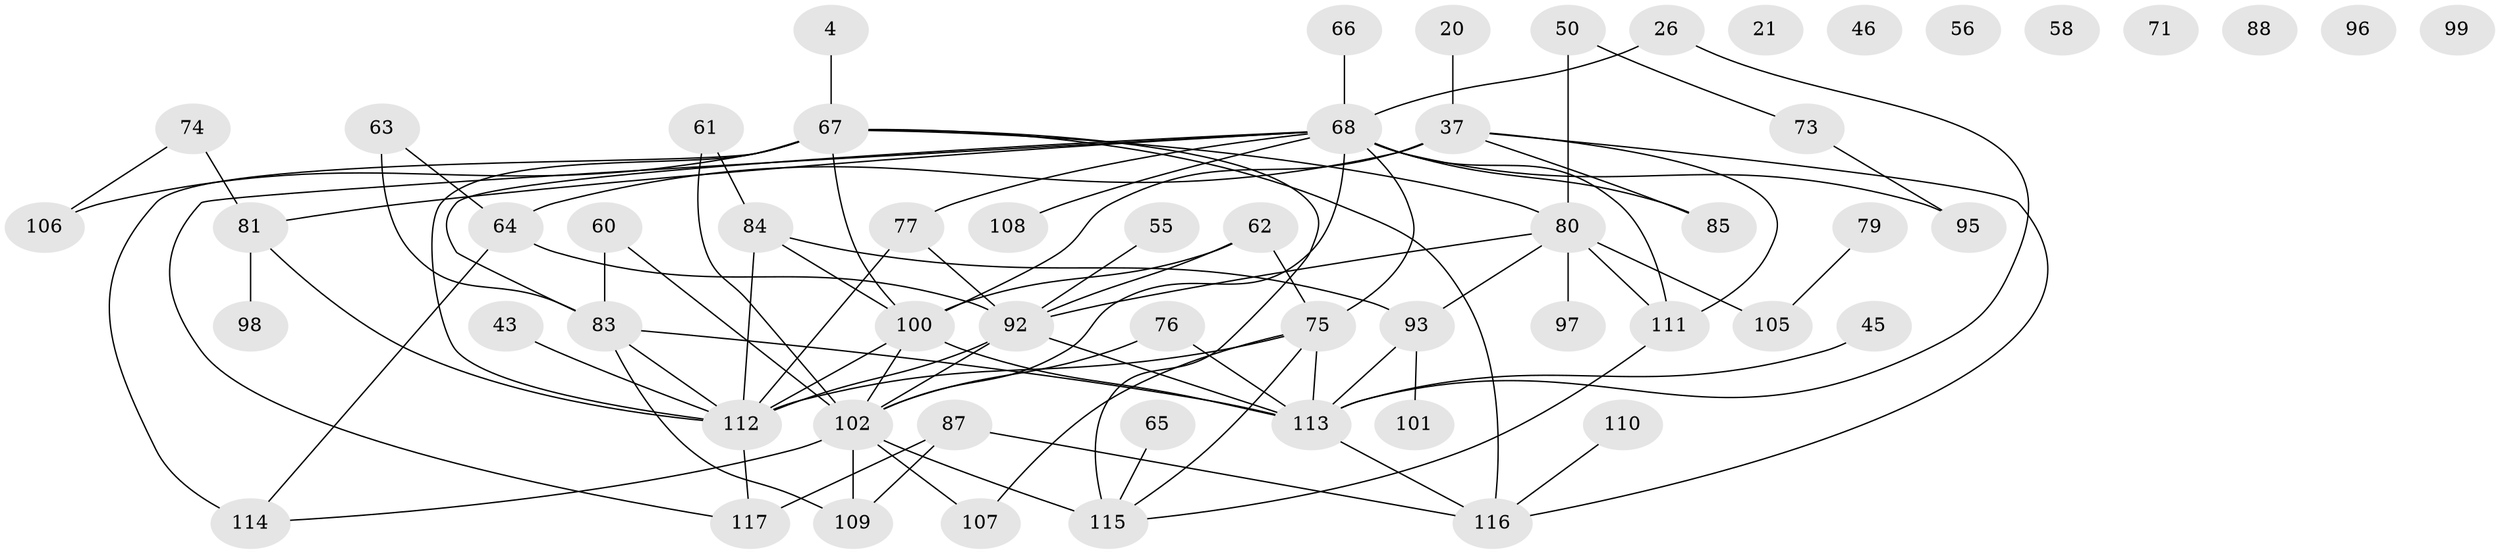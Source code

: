 // original degree distribution, {3: 0.23076923076923078, 1: 0.18803418803418803, 9: 0.017094017094017096, 4: 0.11965811965811966, 5: 0.11965811965811966, 2: 0.21367521367521367, 0: 0.06837606837606838, 6: 0.02564102564102564, 7: 0.008547008547008548, 8: 0.008547008547008548}
// Generated by graph-tools (version 1.1) at 2025/40/03/09/25 04:40:49]
// undirected, 58 vertices, 88 edges
graph export_dot {
graph [start="1"]
  node [color=gray90,style=filled];
  4;
  20;
  21;
  26;
  37 [super="+19"];
  43;
  45;
  46;
  50;
  55;
  56;
  58;
  60;
  61;
  62 [super="+34"];
  63 [super="+38+22"];
  64 [super="+48"];
  65 [super="+42"];
  66;
  67 [super="+12+25"];
  68 [super="+5"];
  71;
  73;
  74;
  75 [super="+41"];
  76 [super="+70"];
  77 [super="+27"];
  79;
  80;
  81 [super="+44+47"];
  83 [super="+11+51+69"];
  84 [super="+59+39"];
  85;
  87;
  88;
  92 [super="+89+54"];
  93 [super="+57"];
  95;
  96;
  97;
  98;
  99;
  100 [super="+94"];
  101;
  102 [super="+52"];
  105;
  106 [super="+53"];
  107;
  108;
  109 [super="+14"];
  110 [super="+72"];
  111 [super="+29+86+16+91"];
  112 [super="+17+30+24+49"];
  113 [super="+23+90"];
  114 [super="+36"];
  115 [super="+33+104"];
  116 [super="+103"];
  117 [super="+31"];
  4 -- 67;
  20 -- 37;
  26 -- 68 [weight=2];
  26 -- 113;
  37 -- 64;
  37 -- 100 [weight=2];
  37 -- 116;
  37 -- 85;
  37 -- 111;
  43 -- 112;
  45 -- 113;
  50 -- 73;
  50 -- 80;
  55 -- 92;
  60 -- 83;
  60 -- 102;
  61 -- 84;
  61 -- 102;
  62 -- 92;
  62 -- 75 [weight=2];
  62 -- 100;
  63 -- 64;
  63 -- 83;
  64 -- 114;
  64 -- 92;
  65 -- 115;
  66 -- 68 [weight=2];
  67 -- 100;
  67 -- 106;
  67 -- 116 [weight=2];
  67 -- 80;
  67 -- 112;
  67 -- 114 [weight=2];
  67 -- 115;
  68 -- 85;
  68 -- 95;
  68 -- 108;
  68 -- 111;
  68 -- 75 [weight=2];
  68 -- 117;
  68 -- 83 [weight=2];
  68 -- 77;
  68 -- 81;
  68 -- 102;
  73 -- 95;
  74 -- 81;
  74 -- 106;
  75 -- 107;
  75 -- 115;
  75 -- 113;
  75 -- 112 [weight=2];
  76 -- 113;
  76 -- 102;
  77 -- 112 [weight=2];
  77 -- 92;
  79 -- 105;
  80 -- 93;
  80 -- 97;
  80 -- 105;
  80 -- 111;
  80 -- 92 [weight=2];
  81 -- 98;
  81 -- 112;
  83 -- 113 [weight=2];
  83 -- 112 [weight=2];
  83 -- 109;
  84 -- 112 [weight=2];
  84 -- 100;
  84 -- 93;
  87 -- 117 [weight=2];
  87 -- 116;
  87 -- 109;
  92 -- 112;
  92 -- 102;
  92 -- 113;
  93 -- 101;
  93 -- 113;
  100 -- 102;
  100 -- 112;
  100 -- 113;
  102 -- 107;
  102 -- 114;
  102 -- 115 [weight=2];
  102 -- 109;
  110 -- 116 [weight=2];
  111 -- 115;
  112 -- 117;
  113 -- 116 [weight=2];
}
